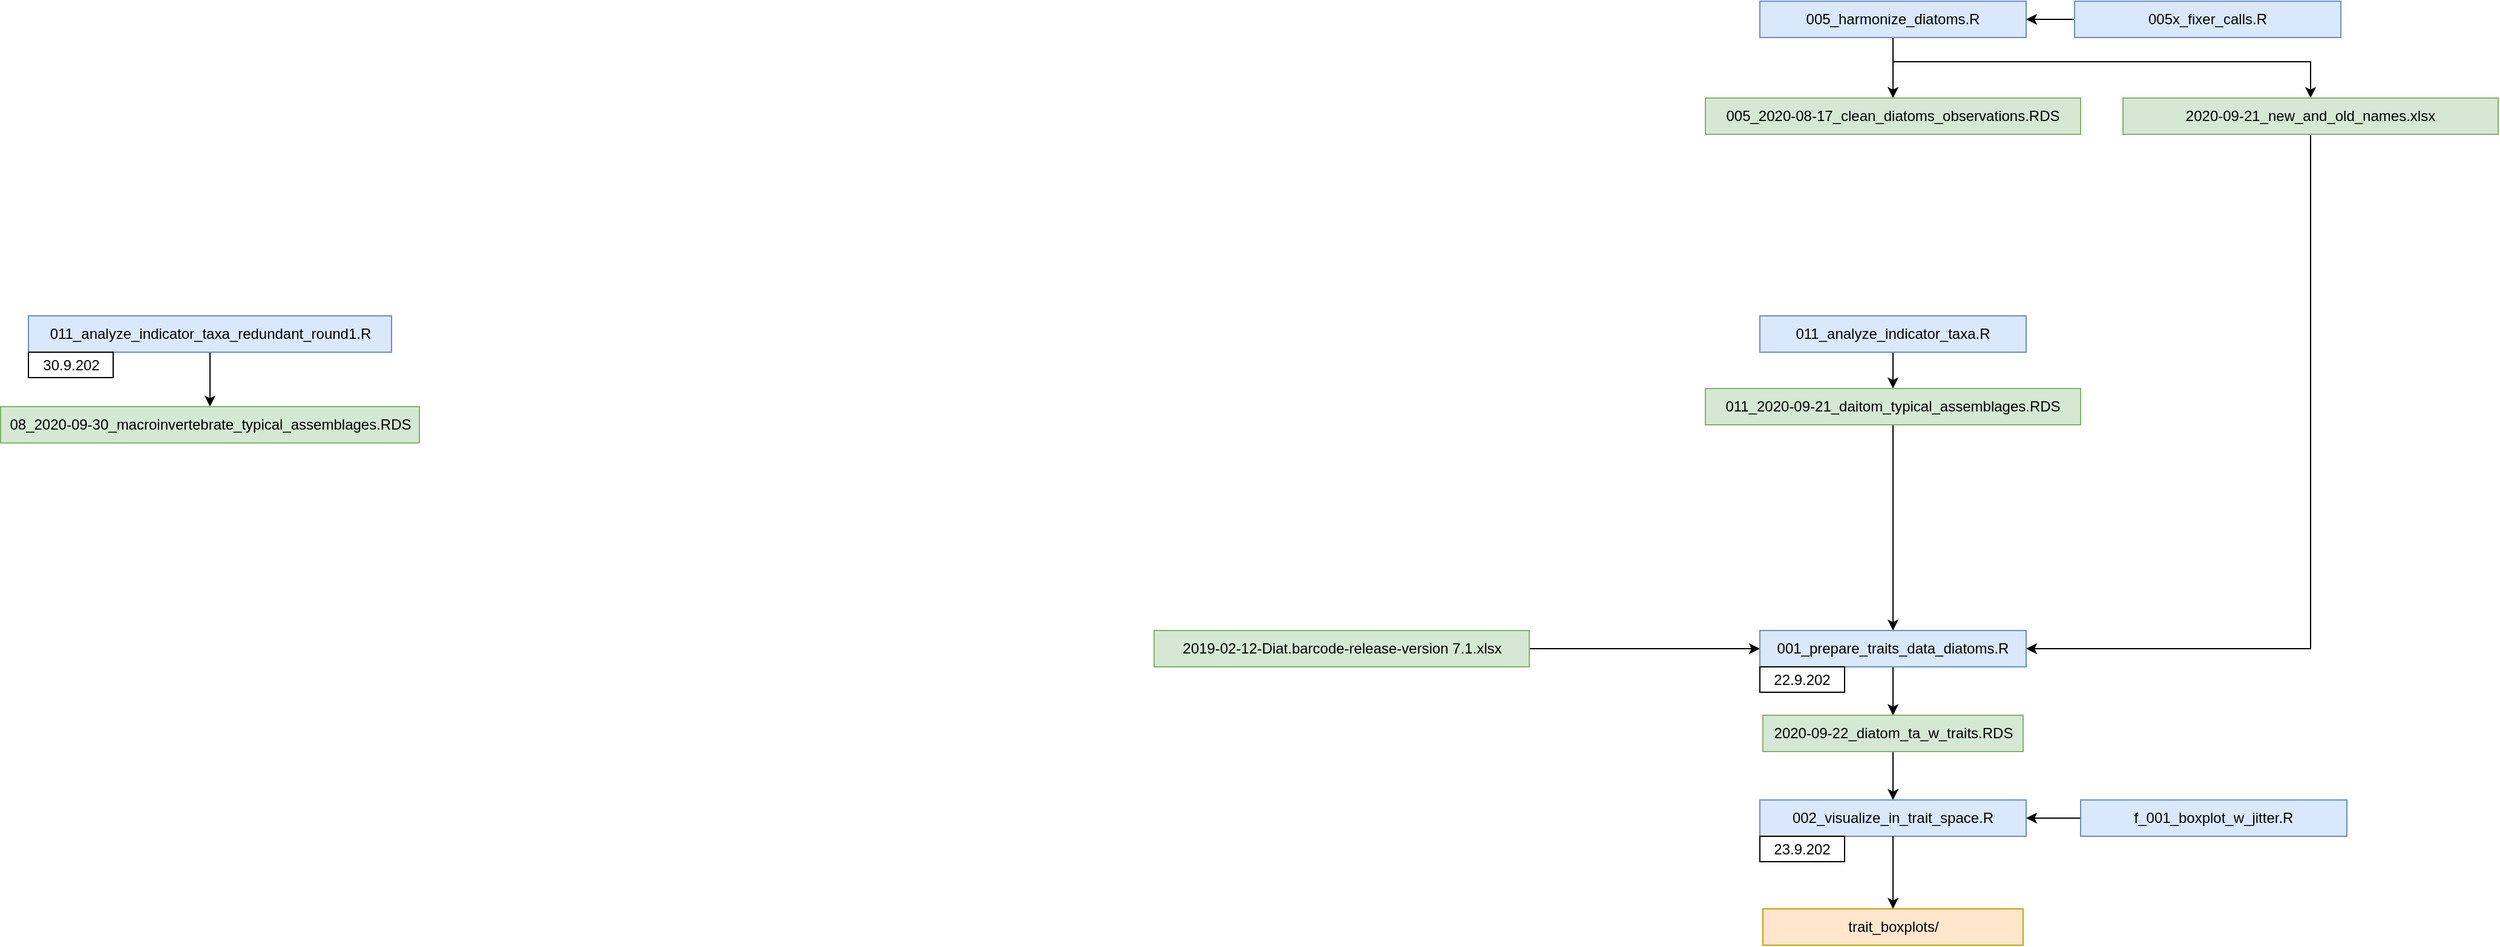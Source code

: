 <mxfile version="11.1.4" type="device"><diagram id="M-IvGQsek51ulZhgICUF" name="Page-1"><mxGraphModel dx="3685" dy="1191" grid="1" gridSize="10" guides="1" tooltips="1" connect="1" arrows="1" fold="1" page="1" pageScale="1" pageWidth="827" pageHeight="1169" math="0" shadow="0"><root><mxCell id="0"/><mxCell id="1" parent="0"/><mxCell id="_XyF19CVQ_yxAbr5JvcK-3" style="edgeStyle=orthogonalEdgeStyle;rounded=0;orthogonalLoop=1;jettySize=auto;html=1;entryX=0.5;entryY=0;entryDx=0;entryDy=0;" parent="1" source="_XyF19CVQ_yxAbr5JvcK-1" target="_XyF19CVQ_yxAbr5JvcK-2" edge="1"><mxGeometry relative="1" as="geometry"/></mxCell><mxCell id="_XyF19CVQ_yxAbr5JvcK-1" value="011_analyze_indicator_taxa.R" style="rounded=0;whiteSpace=wrap;html=1;fillColor=#dae8fc;strokeColor=#6c8ebf;" parent="1" vertex="1"><mxGeometry x="190" y="870" width="220" height="30" as="geometry"/></mxCell><mxCell id="Unl8j2Vyg9Hvpw7GM9CV-2" style="edgeStyle=orthogonalEdgeStyle;rounded=0;orthogonalLoop=1;jettySize=auto;html=1;" parent="1" source="_XyF19CVQ_yxAbr5JvcK-2" target="Unl8j2Vyg9Hvpw7GM9CV-1" edge="1"><mxGeometry relative="1" as="geometry"/></mxCell><mxCell id="_XyF19CVQ_yxAbr5JvcK-2" value="011_2020-09-21_daitom_typical_assemblages.RDS" style="rounded=0;whiteSpace=wrap;html=1;fillColor=#d5e8d4;strokeColor=#82b366;" parent="1" vertex="1"><mxGeometry x="145" y="930" width="310" height="30" as="geometry"/></mxCell><mxCell id="_XyF19CVQ_yxAbr5JvcK-12" style="edgeStyle=orthogonalEdgeStyle;rounded=0;orthogonalLoop=1;jettySize=auto;html=1;" parent="1" source="_XyF19CVQ_yxAbr5JvcK-5" target="_XyF19CVQ_yxAbr5JvcK-11" edge="1"><mxGeometry relative="1" as="geometry"/></mxCell><mxCell id="_XyF19CVQ_yxAbr5JvcK-14" style="edgeStyle=orthogonalEdgeStyle;rounded=0;orthogonalLoop=1;jettySize=auto;html=1;entryX=0.5;entryY=0;entryDx=0;entryDy=0;" parent="1" source="_XyF19CVQ_yxAbr5JvcK-5" target="_XyF19CVQ_yxAbr5JvcK-13" edge="1"><mxGeometry relative="1" as="geometry"><Array as="points"><mxPoint x="300" y="660"/><mxPoint x="645" y="660"/></Array></mxGeometry></mxCell><mxCell id="_XyF19CVQ_yxAbr5JvcK-5" value="&lt;span style=&quot;text-align: left ; white-space: nowrap&quot;&gt;005_harmonize_diatoms.R&lt;/span&gt;" style="rounded=0;whiteSpace=wrap;html=1;fillColor=#dae8fc;strokeColor=#6c8ebf;" parent="1" vertex="1"><mxGeometry x="190" y="610" width="220" height="30" as="geometry"/></mxCell><mxCell id="_XyF19CVQ_yxAbr5JvcK-10" style="edgeStyle=orthogonalEdgeStyle;rounded=0;orthogonalLoop=1;jettySize=auto;html=1;entryX=1;entryY=0.5;entryDx=0;entryDy=0;" parent="1" source="_XyF19CVQ_yxAbr5JvcK-9" target="_XyF19CVQ_yxAbr5JvcK-5" edge="1"><mxGeometry relative="1" as="geometry"/></mxCell><mxCell id="_XyF19CVQ_yxAbr5JvcK-9" value="&lt;div style=&quot;text-align: left&quot;&gt;&lt;span style=&quot;white-space: nowrap&quot;&gt;005x_fixer_calls.R&lt;/span&gt;&lt;/div&gt;" style="rounded=0;whiteSpace=wrap;html=1;fillColor=#dae8fc;strokeColor=#6c8ebf;" parent="1" vertex="1"><mxGeometry x="450" y="610" width="220" height="30" as="geometry"/></mxCell><mxCell id="_XyF19CVQ_yxAbr5JvcK-11" value="005_2020-08-17_clean_diatoms_observations.RDS" style="rounded=0;whiteSpace=wrap;html=1;fillColor=#d5e8d4;strokeColor=#82b366;" parent="1" vertex="1"><mxGeometry x="145" y="690" width="310" height="30" as="geometry"/></mxCell><mxCell id="Unl8j2Vyg9Hvpw7GM9CV-5" style="edgeStyle=orthogonalEdgeStyle;rounded=0;orthogonalLoop=1;jettySize=auto;html=1;entryX=1;entryY=0.5;entryDx=0;entryDy=0;" parent="1" source="_XyF19CVQ_yxAbr5JvcK-13" target="Unl8j2Vyg9Hvpw7GM9CV-1" edge="1"><mxGeometry relative="1" as="geometry"><Array as="points"><mxPoint x="645" y="1145"/></Array></mxGeometry></mxCell><mxCell id="_XyF19CVQ_yxAbr5JvcK-13" value="2020-09-21_new_and_old_names.xlsx" style="rounded=0;whiteSpace=wrap;html=1;fillColor=#d5e8d4;strokeColor=#82b366;" parent="1" vertex="1"><mxGeometry x="490" y="690" width="310" height="30" as="geometry"/></mxCell><mxCell id="Unl8j2Vyg9Hvpw7GM9CV-7" style="edgeStyle=orthogonalEdgeStyle;rounded=0;orthogonalLoop=1;jettySize=auto;html=1;entryX=0.5;entryY=0;entryDx=0;entryDy=0;" parent="1" source="Unl8j2Vyg9Hvpw7GM9CV-1" target="Unl8j2Vyg9Hvpw7GM9CV-6" edge="1"><mxGeometry relative="1" as="geometry"/></mxCell><mxCell id="Unl8j2Vyg9Hvpw7GM9CV-4" style="edgeStyle=orthogonalEdgeStyle;rounded=0;orthogonalLoop=1;jettySize=auto;html=1;" parent="1" source="Unl8j2Vyg9Hvpw7GM9CV-3" target="Unl8j2Vyg9Hvpw7GM9CV-1" edge="1"><mxGeometry relative="1" as="geometry"/></mxCell><mxCell id="Unl8j2Vyg9Hvpw7GM9CV-3" value="2019-02-12-Diat.barcode-release-version 7.1.xlsx" style="rounded=0;whiteSpace=wrap;html=1;fillColor=#d5e8d4;strokeColor=#82b366;" parent="1" vertex="1"><mxGeometry x="-310.5" y="1130" width="310" height="30" as="geometry"/></mxCell><mxCell id="DDCsRb-8K4m3kDVsKKAo-2" style="edgeStyle=orthogonalEdgeStyle;rounded=0;orthogonalLoop=1;jettySize=auto;html=1;entryX=0.5;entryY=0;entryDx=0;entryDy=0;" parent="1" source="Unl8j2Vyg9Hvpw7GM9CV-6" target="DDCsRb-8K4m3kDVsKKAo-1" edge="1"><mxGeometry relative="1" as="geometry"/></mxCell><mxCell id="Unl8j2Vyg9Hvpw7GM9CV-6" value="2020-09-22_diatom_ta_w_traits.RDS" style="rounded=0;whiteSpace=wrap;html=1;fillColor=#d5e8d4;strokeColor=#82b366;" parent="1" vertex="1"><mxGeometry x="192.5" y="1200" width="215" height="30" as="geometry"/></mxCell><mxCell id="DDCsRb-8K4m3kDVsKKAo-6" style="edgeStyle=orthogonalEdgeStyle;rounded=0;orthogonalLoop=1;jettySize=auto;html=1;entryX=1;entryY=0.5;entryDx=0;entryDy=0;" parent="1" source="DDCsRb-8K4m3kDVsKKAo-5" target="DDCsRb-8K4m3kDVsKKAo-1" edge="1"><mxGeometry relative="1" as="geometry"/></mxCell><mxCell id="DDCsRb-8K4m3kDVsKKAo-5" value="f_001_boxplot_w_jitter.R" style="rounded=0;whiteSpace=wrap;html=1;fillColor=#dae8fc;strokeColor=#6c8ebf;" parent="1" vertex="1"><mxGeometry x="455" y="1270" width="220" height="30" as="geometry"/></mxCell><mxCell id="DDCsRb-8K4m3kDVsKKAo-12" value="" style="group" parent="1" vertex="1" connectable="0"><mxGeometry x="190" y="1130" width="220" height="51" as="geometry"/></mxCell><mxCell id="Unl8j2Vyg9Hvpw7GM9CV-1" value="001_prepare_traits_data_diatoms.R" style="rounded=0;whiteSpace=wrap;html=1;fillColor=#dae8fc;strokeColor=#6c8ebf;" parent="DDCsRb-8K4m3kDVsKKAo-12" vertex="1"><mxGeometry width="220" height="30" as="geometry"/></mxCell><mxCell id="DDCsRb-8K4m3kDVsKKAo-10" value="22.9.202" style="rounded=0;whiteSpace=wrap;html=1;" parent="DDCsRb-8K4m3kDVsKKAo-12" vertex="1"><mxGeometry y="30" width="70" height="21" as="geometry"/></mxCell><mxCell id="DDCsRb-8K4m3kDVsKKAo-13" value="" style="group" parent="1" vertex="1" connectable="0"><mxGeometry x="190" y="1270" width="220" height="51" as="geometry"/></mxCell><mxCell id="DDCsRb-8K4m3kDVsKKAo-1" value="002_visualize_in_trait_space.R" style="rounded=0;whiteSpace=wrap;html=1;fillColor=#dae8fc;strokeColor=#6c8ebf;" parent="DDCsRb-8K4m3kDVsKKAo-13" vertex="1"><mxGeometry width="220" height="30" as="geometry"/></mxCell><mxCell id="DDCsRb-8K4m3kDVsKKAo-11" value="23.9.202" style="rounded=0;whiteSpace=wrap;html=1;" parent="DDCsRb-8K4m3kDVsKKAo-13" vertex="1"><mxGeometry y="30" width="70" height="21" as="geometry"/></mxCell><mxCell id="DDCsRb-8K4m3kDVsKKAo-14" value="trait_boxplots/" style="rounded=0;whiteSpace=wrap;html=1;fillColor=#ffe6cc;strokeColor=#d79b00;" parent="1" vertex="1"><mxGeometry x="192.5" y="1360" width="215" height="30" as="geometry"/></mxCell><mxCell id="DDCsRb-8K4m3kDVsKKAo-15" style="edgeStyle=orthogonalEdgeStyle;rounded=0;orthogonalLoop=1;jettySize=auto;html=1;" parent="1" source="DDCsRb-8K4m3kDVsKKAo-1" target="DDCsRb-8K4m3kDVsKKAo-14" edge="1"><mxGeometry relative="1" as="geometry"/></mxCell><mxCell id="ZaL7IDKb_5mVL5Cd8HgA-5" style="edgeStyle=orthogonalEdgeStyle;rounded=0;orthogonalLoop=1;jettySize=auto;html=1;entryX=0.5;entryY=0;entryDx=0;entryDy=0;" edge="1" parent="1" source="ZaL7IDKb_5mVL5Cd8HgA-3" target="ZaL7IDKb_5mVL5Cd8HgA-4"><mxGeometry relative="1" as="geometry"/></mxCell><mxCell id="ZaL7IDKb_5mVL5Cd8HgA-3" value="011_analyze_indicator_taxa_redundant_round1.R" style="rounded=0;whiteSpace=wrap;html=1;fillColor=#dae8fc;strokeColor=#6c8ebf;" vertex="1" parent="1"><mxGeometry x="-1240.5" y="870" width="300" height="30" as="geometry"/></mxCell><mxCell id="ZaL7IDKb_5mVL5Cd8HgA-4" value="08_2020-09-30_macroinvertebrate_typical_assemblages.RDS" style="rounded=0;whiteSpace=wrap;html=1;fillColor=#d5e8d4;strokeColor=#82b366;" vertex="1" parent="1"><mxGeometry x="-1263.5" y="945" width="346" height="30" as="geometry"/></mxCell><mxCell id="ZaL7IDKb_5mVL5Cd8HgA-9" value="30.9.202" style="rounded=0;whiteSpace=wrap;html=1;" vertex="1" parent="1"><mxGeometry x="-1240.5" y="900" width="70" height="21" as="geometry"/></mxCell></root></mxGraphModel></diagram></mxfile>